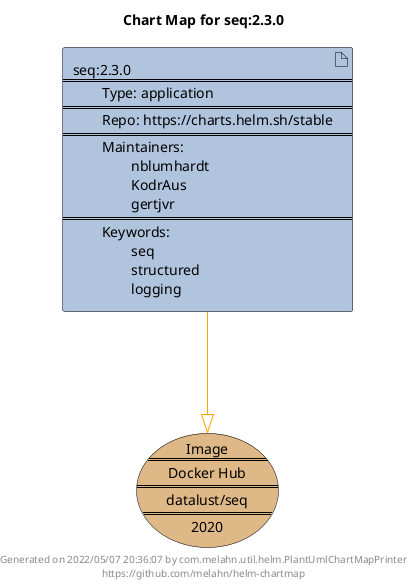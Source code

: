@startuml
skinparam linetype ortho
skinparam backgroundColor white
skinparam usecaseBorderColor black
skinparam usecaseArrowColor LightSlateGray
skinparam artifactBorderColor black
skinparam artifactArrowColor LightSlateGray

title Chart Map for seq:2.3.0

'There is one referenced Helm Chart
artifact "seq:2.3.0\n====\n\tType: application\n====\n\tRepo: https://charts.helm.sh/stable\n====\n\tMaintainers: \n\t\tnblumhardt\n\t\tKodrAus\n\t\tgertjvr\n====\n\tKeywords: \n\t\tseq\n\t\tstructured\n\t\tlogging" as seq_2_3_0 #LightSteelBlue

'There is one referenced Docker Image
usecase "Image\n====\nDocker Hub\n====\ndatalust/seq\n====\n2020" as datalust_seq_2020 #BurlyWood

'Chart Dependencies
seq_2_3_0--[#orange]-|>datalust_seq_2020

center footer Generated on 2022/05/07 20:36:07 by com.melahn.util.helm.PlantUmlChartMapPrinter\nhttps://github.com/melahn/helm-chartmap
@enduml
